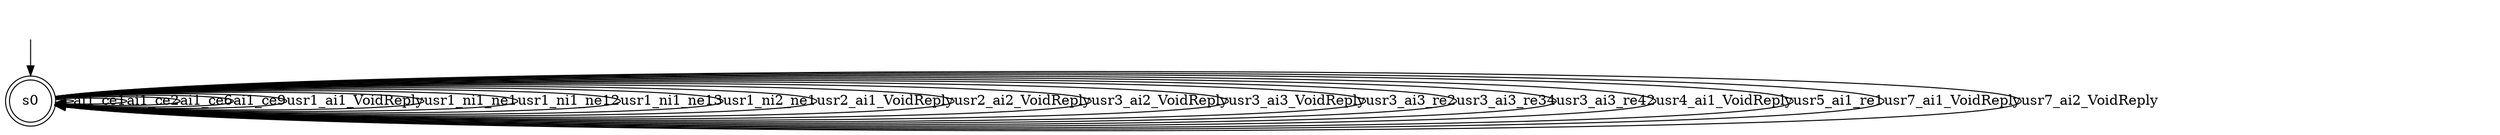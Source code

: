 digraph T {
s0 [label="s0", shape=doublecircle];
s0 -> s0 [label="ai1_ce1"];
s0 -> s0 [label="ai1_ce2"];
s0 -> s0 [label="ai1_ce6"];
s0 -> s0 [label="ai1_ce9"];
s0 -> s0 [label="usr1_ai1_VoidReply"];
s0 -> s0 [label="usr1_ni1_ne1"];
s0 -> s0 [label="usr1_ni1_ne12"];
s0 -> s0 [label="usr1_ni1_ne13"];
s0 -> s0 [label="usr1_ni2_ne1"];
s0 -> s0 [label="usr2_ai1_VoidReply"];
s0 -> s0 [label="usr2_ai2_VoidReply"];
s0 -> s0 [label="usr3_ai2_VoidReply"];
s0 -> s0 [label="usr3_ai3_VoidReply"];
s0 -> s0 [label="usr3_ai3_re2"];
s0 -> s0 [label="usr3_ai3_re34"];
s0 -> s0 [label="usr3_ai3_re42"];
s0 -> s0 [label="usr4_ai1_VoidReply"];
s0 -> s0 [label="usr5_ai1_re1"];
s0 -> s0 [label="usr7_ai1_VoidReply"];
s0 -> s0 [label="usr7_ai2_VoidReply"];
__start0 [shape=none, label=""];
__start0 -> s0 [label=""];
}
